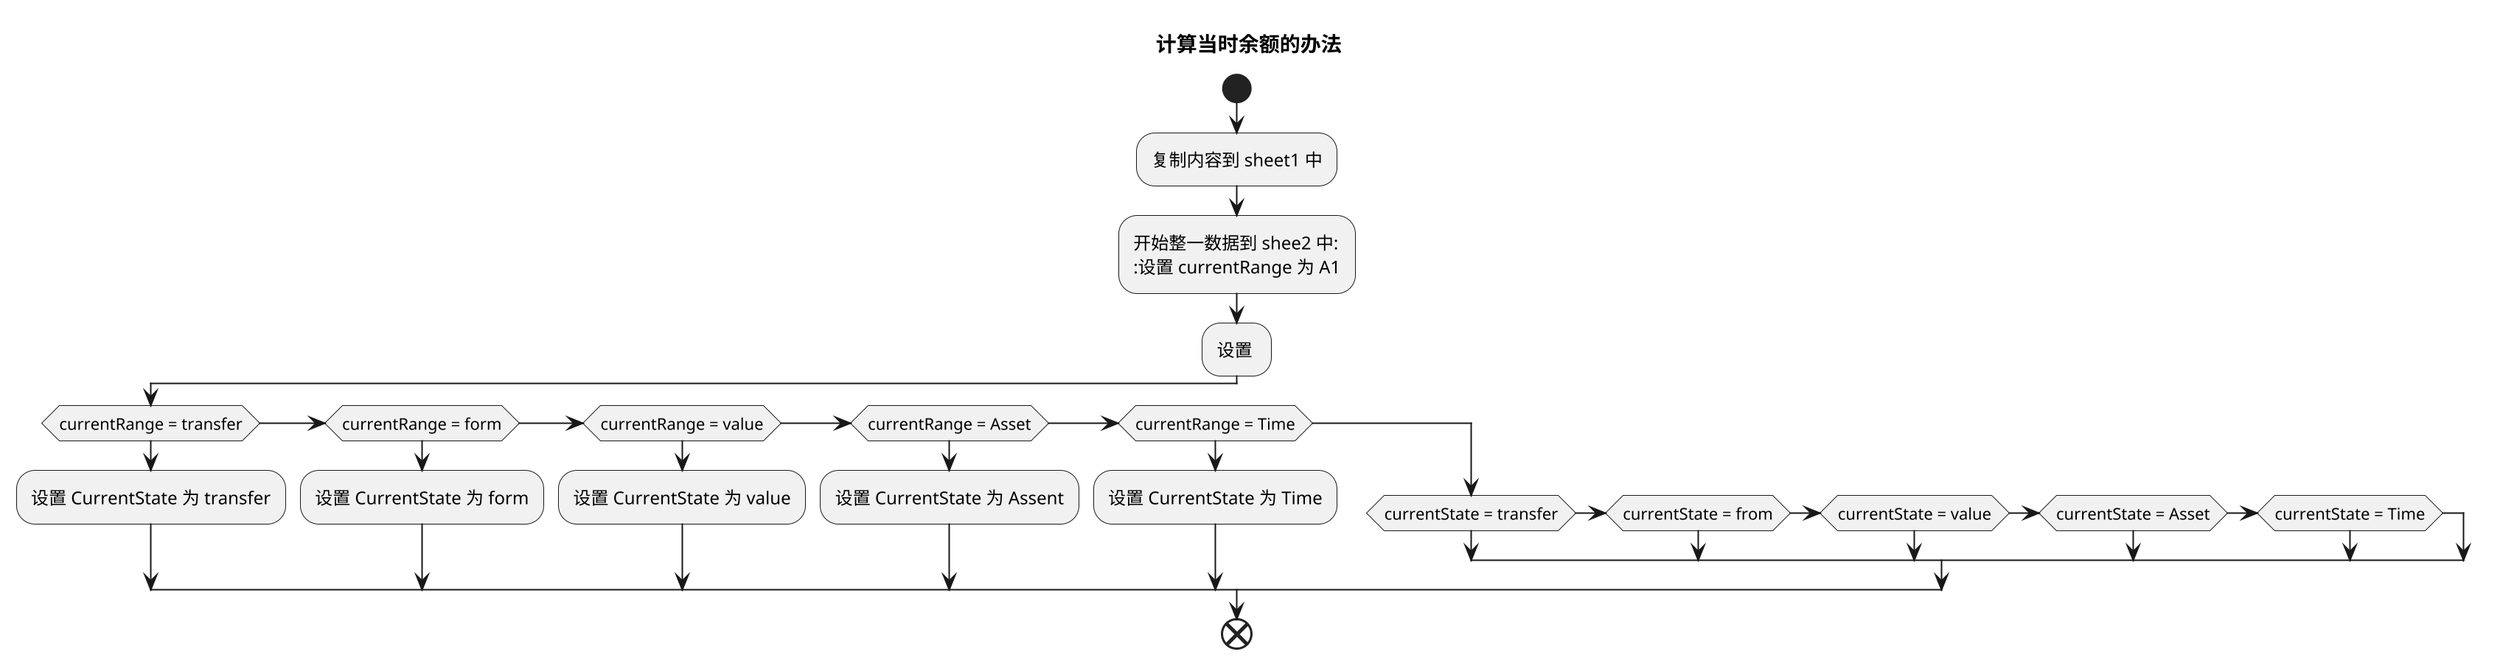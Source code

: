 @startuml
scale 2
title 计算当时余额的办法
start
:复制内容到 sheet1 中;
:开始整一数据到 shee2 中:
:设置 currentRange 为 A1;
:设置 ;
if (currentRange = transfer) then
:设置 CurrentState 为 transfer;
elseif (currentRange = form) then
:设置 CurrentState 为 form;
elseif (currentRange = value) then
:设置 CurrentState 为 value;
elseif (currentRange = Asset) then
:设置 CurrentState 为 Assent;
elseif (currentRange = Time) then
:设置 CurrentState 为 Time;
else 
if (currentState = transfer) then

elseif (currentState = from) then
elseif (currentState = value) then
elseif (currentState = Asset) then
elseif (currentState = Time) then
endif
endif

end
@enduml


@startdot
digraph dfd2 {
    node[shape=record]
    subgraph level0{
    enti1 [label="Customer" shape=box];
    enti2 [label="Manager" shape=box];
    }
    subgraph level1{
                    label ="Level 1";
                    proc1 [label="{<f0> 1.0|<f1> One process here\n\n\n}" shape=Mrecord];
                    proc2 [label="{<f0> 2.0|<f1> Other process here\n\n\n}" shape=Mrecord];
                    store1 [label="<f0>    |<f1> Data store one"];
                    store2 [label="<f0>   |<f1> Data store two"];
                    {rank=same; store1, store2}

    }
}
@enddot

@startdot
digraph test {
    node [shape=record]
    subgraph test{
        a;
        b;
    }
    subgraph test2{
        label ="test2";
        c [label = "好好好"];
        d;
        {rank=same; c, d}
        好
    }
}
@enddot